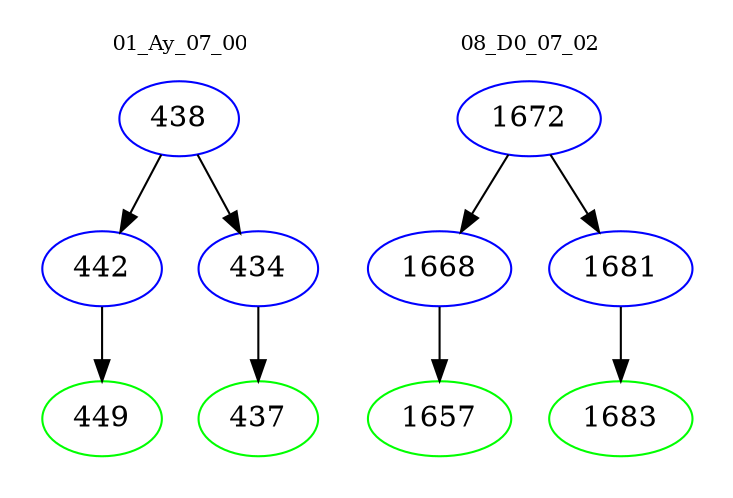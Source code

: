 digraph{
subgraph cluster_0 {
color = white
label = "01_Ay_07_00";
fontsize=10;
T0_438 [label="438", color="blue"]
T0_438 -> T0_442 [color="black"]
T0_442 [label="442", color="blue"]
T0_442 -> T0_449 [color="black"]
T0_449 [label="449", color="green"]
T0_438 -> T0_434 [color="black"]
T0_434 [label="434", color="blue"]
T0_434 -> T0_437 [color="black"]
T0_437 [label="437", color="green"]
}
subgraph cluster_1 {
color = white
label = "08_D0_07_02";
fontsize=10;
T1_1672 [label="1672", color="blue"]
T1_1672 -> T1_1668 [color="black"]
T1_1668 [label="1668", color="blue"]
T1_1668 -> T1_1657 [color="black"]
T1_1657 [label="1657", color="green"]
T1_1672 -> T1_1681 [color="black"]
T1_1681 [label="1681", color="blue"]
T1_1681 -> T1_1683 [color="black"]
T1_1683 [label="1683", color="green"]
}
}
